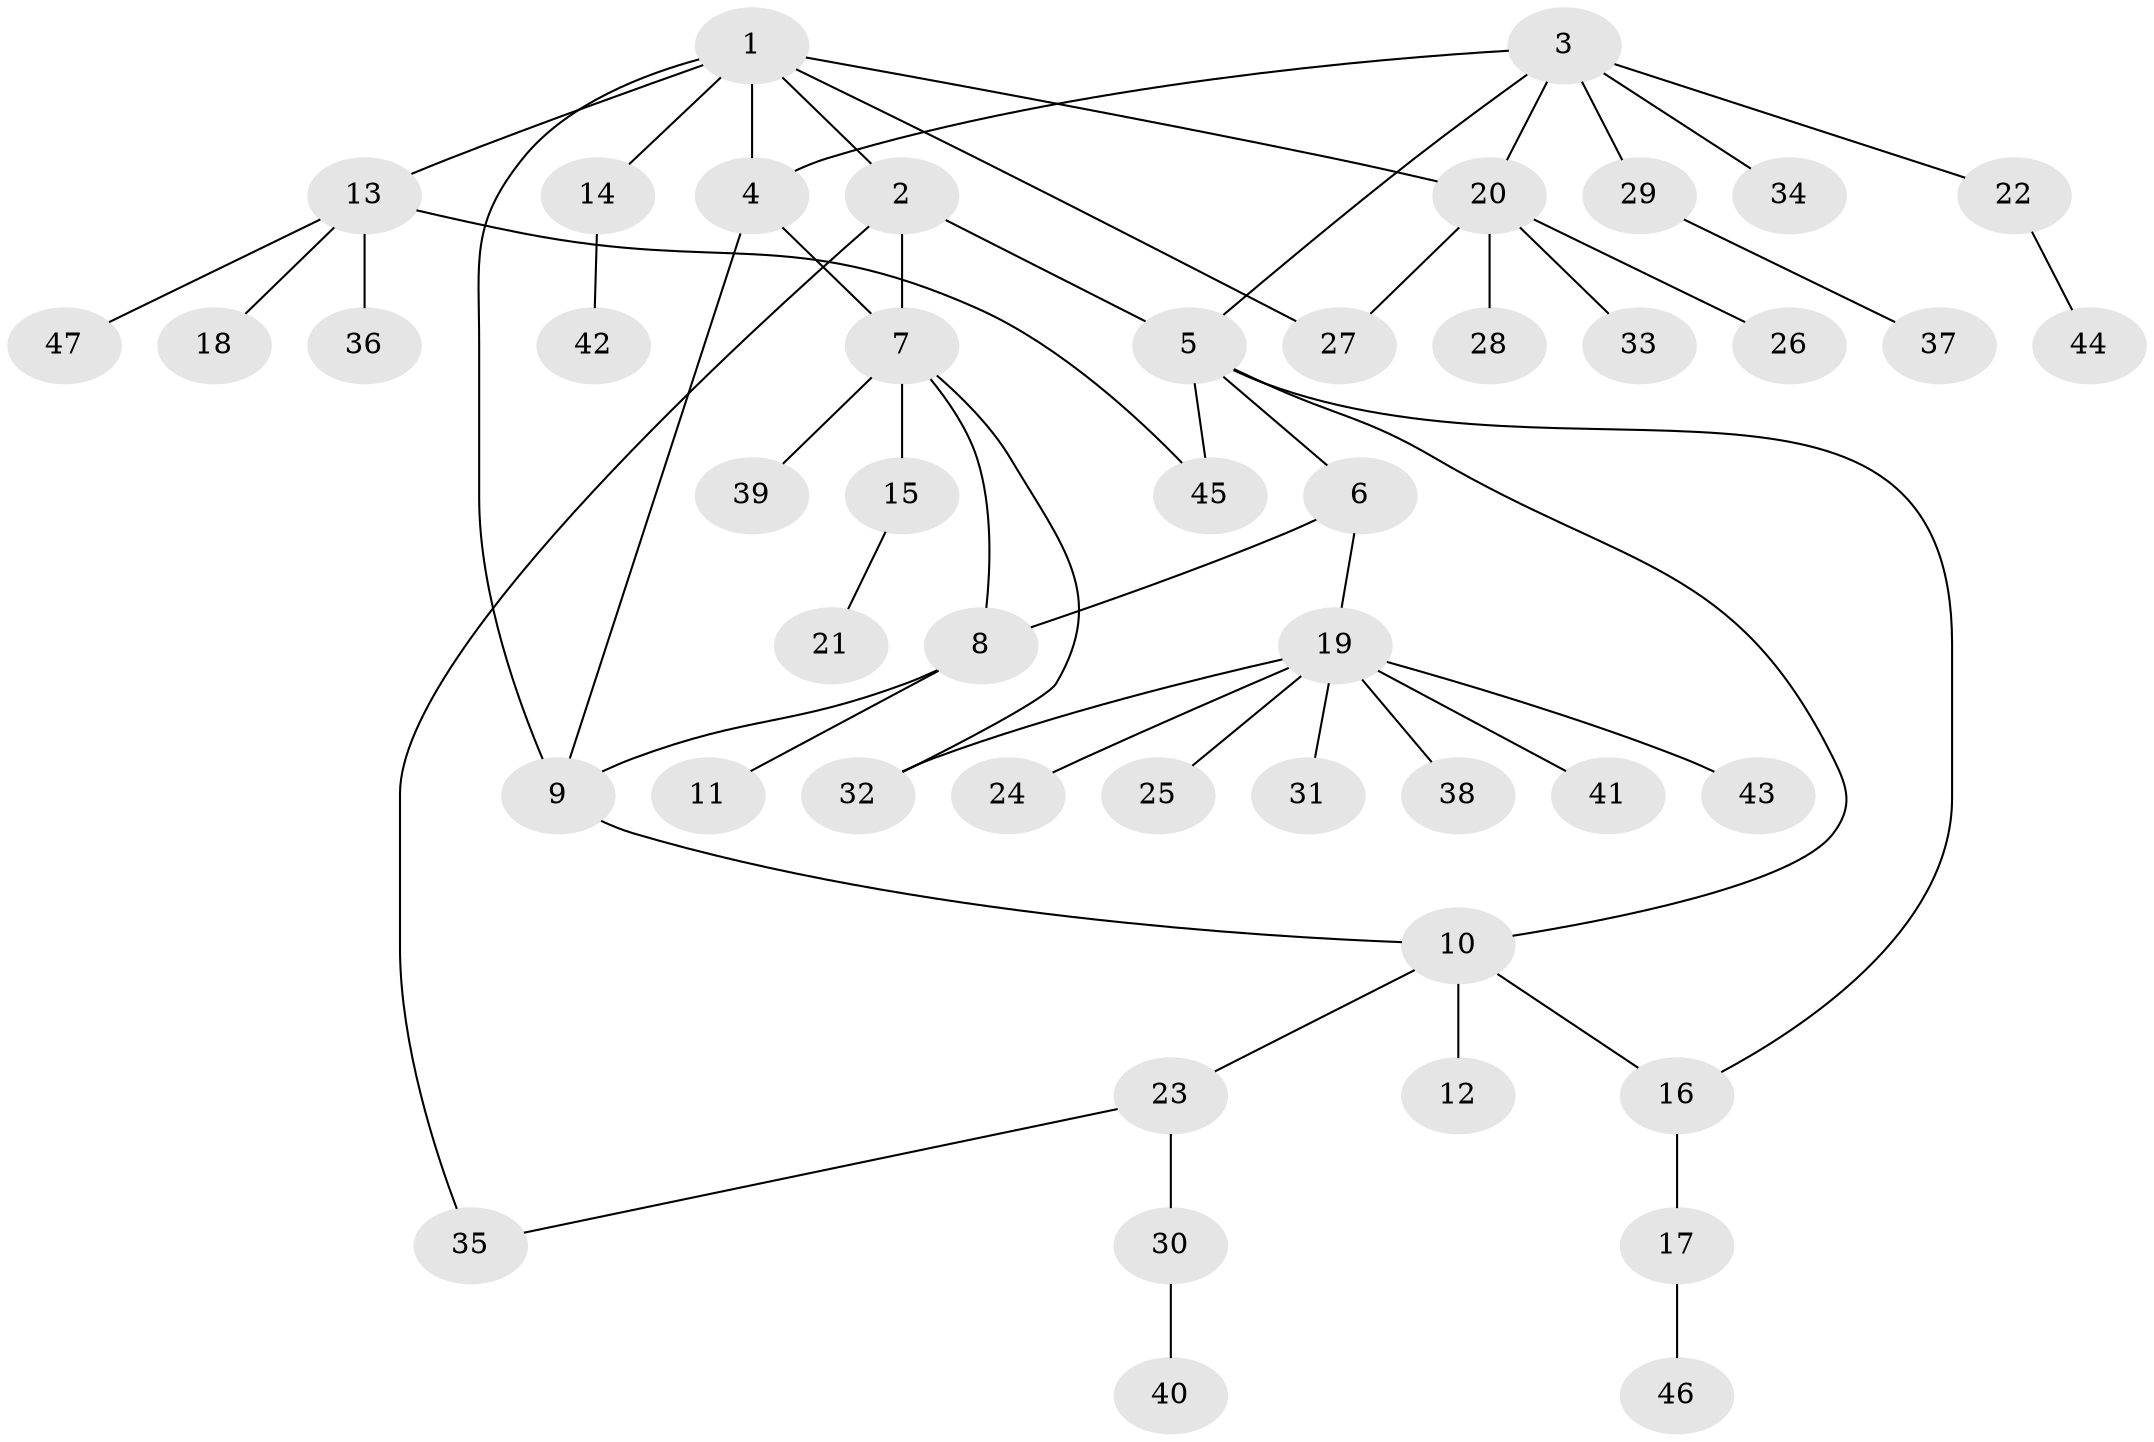 // Generated by graph-tools (version 1.1) at 2025/26/03/09/25 03:26:35]
// undirected, 47 vertices, 58 edges
graph export_dot {
graph [start="1"]
  node [color=gray90,style=filled];
  1;
  2;
  3;
  4;
  5;
  6;
  7;
  8;
  9;
  10;
  11;
  12;
  13;
  14;
  15;
  16;
  17;
  18;
  19;
  20;
  21;
  22;
  23;
  24;
  25;
  26;
  27;
  28;
  29;
  30;
  31;
  32;
  33;
  34;
  35;
  36;
  37;
  38;
  39;
  40;
  41;
  42;
  43;
  44;
  45;
  46;
  47;
  1 -- 2;
  1 -- 4;
  1 -- 9;
  1 -- 13;
  1 -- 14;
  1 -- 20;
  1 -- 27;
  2 -- 5;
  2 -- 7;
  2 -- 35;
  3 -- 4;
  3 -- 5;
  3 -- 20;
  3 -- 22;
  3 -- 29;
  3 -- 34;
  4 -- 7;
  4 -- 9;
  5 -- 6;
  5 -- 10;
  5 -- 16;
  5 -- 45;
  6 -- 8;
  6 -- 19;
  7 -- 8;
  7 -- 15;
  7 -- 32;
  7 -- 39;
  8 -- 9;
  8 -- 11;
  9 -- 10;
  10 -- 12;
  10 -- 16;
  10 -- 23;
  13 -- 18;
  13 -- 36;
  13 -- 45;
  13 -- 47;
  14 -- 42;
  15 -- 21;
  16 -- 17;
  17 -- 46;
  19 -- 24;
  19 -- 25;
  19 -- 31;
  19 -- 32;
  19 -- 38;
  19 -- 41;
  19 -- 43;
  20 -- 26;
  20 -- 27;
  20 -- 28;
  20 -- 33;
  22 -- 44;
  23 -- 30;
  23 -- 35;
  29 -- 37;
  30 -- 40;
}
